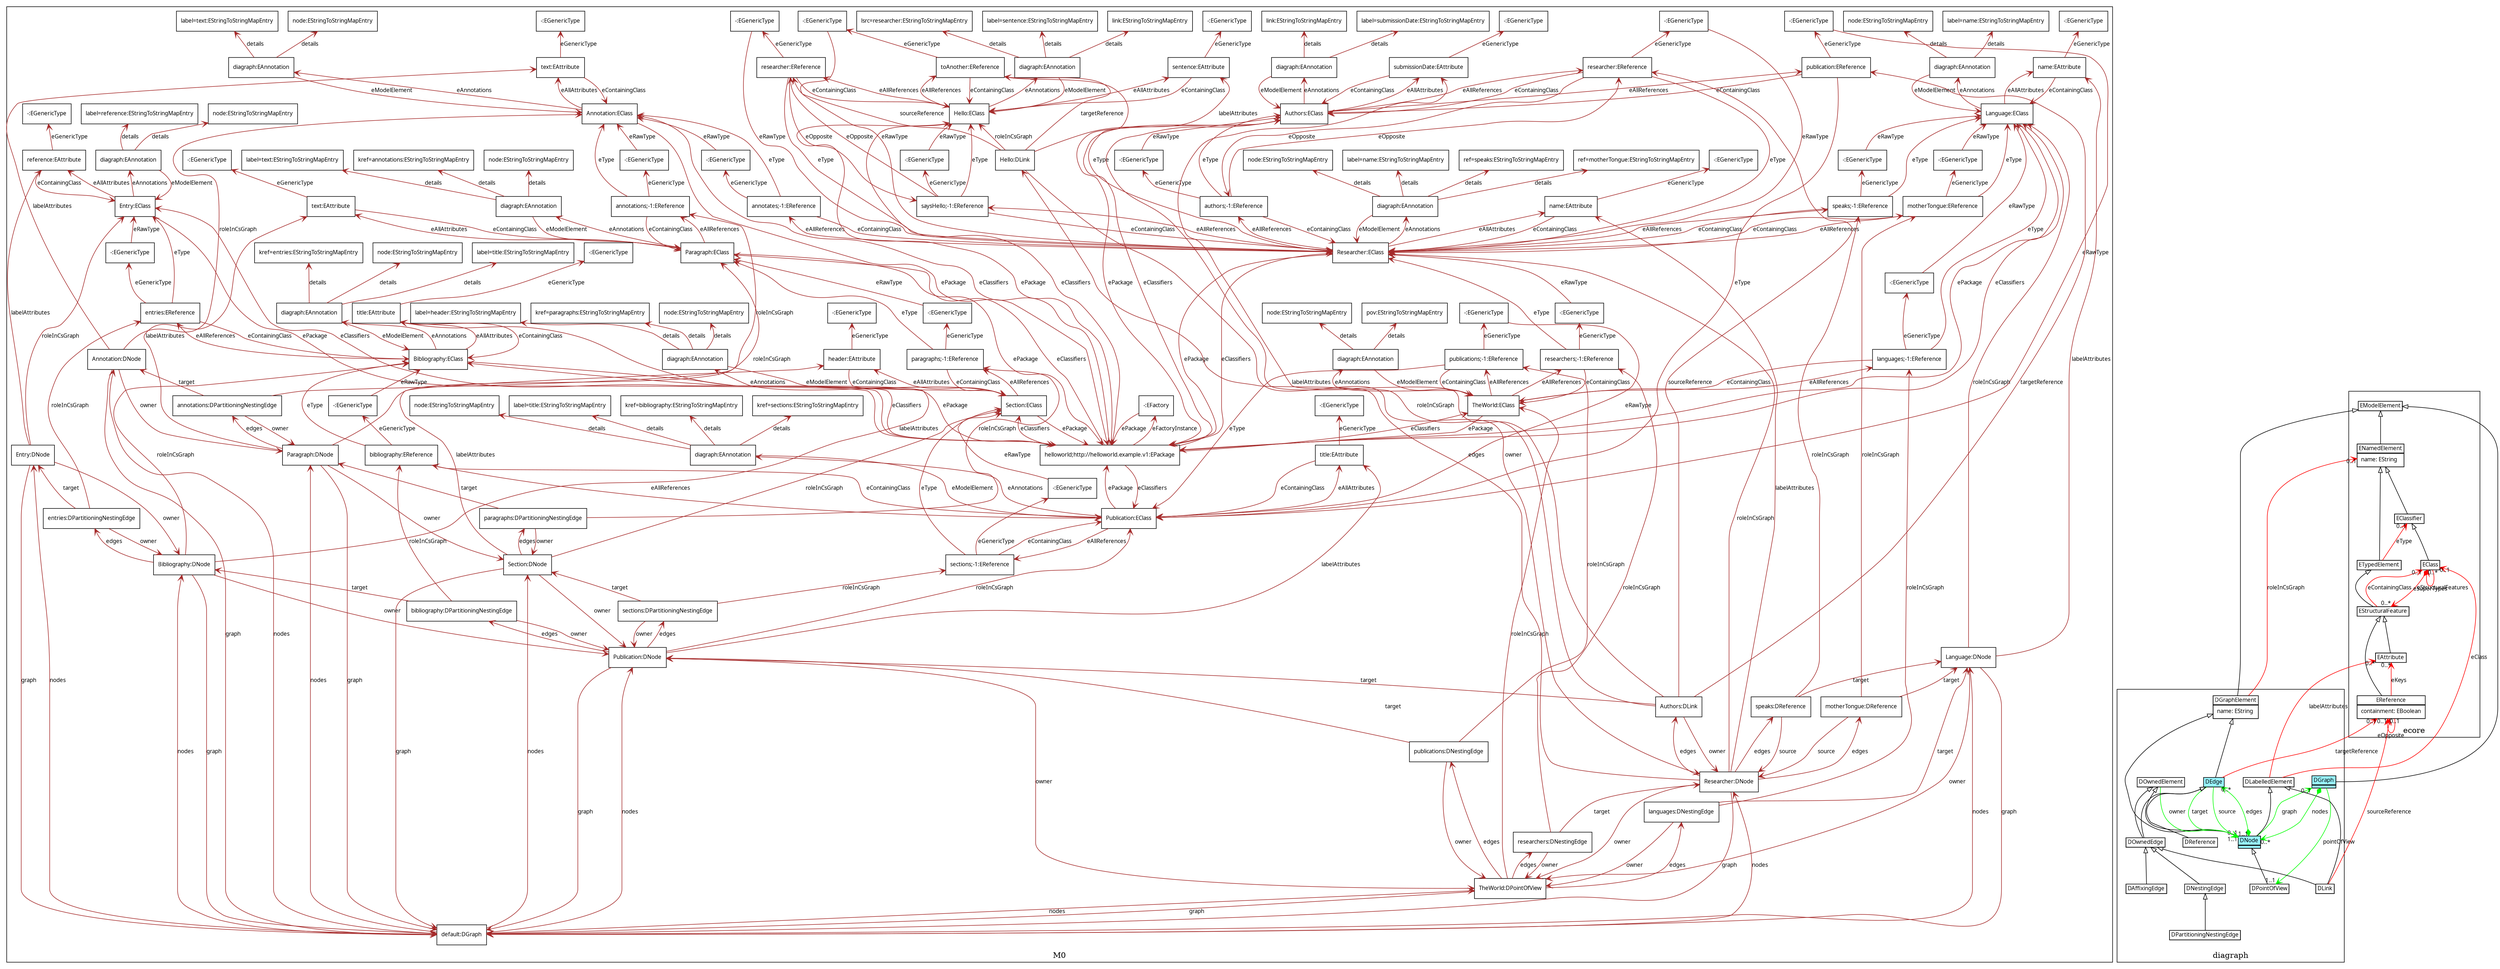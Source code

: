 digraph G { rankdir=BT  overlap = "scale" labelfloat = "true" node [fontname="Verdana", fontsize=10, shape=none] edge [fontname="Verdana", fontsize=10];
subgraph cluster_1 /*start subgraph 3*/{ node [fontname="Verdana",fontsize=10, shape="box" ] label="M0";
id23141412 [  shape="box"  label= "default:DGraph" ]
id8302170 [  shape="box"  label= "TheWorld:DPointOfView" ]
id19945951 [  shape="box"  label= "TheWorld:EClass" ]
id5213859 [  shape="box"  label= "diagraph:EAnnotation" ]
id18709978 [  shape="box"  label= "node:EStringToStringMapEntry" ]
id20023635 [  shape="box"  label= "pov:EStringToStringMapEntry" ]
id6575534 [  shape="box"  label= "helloworld;http://helloworld.example.v1:EPackage" ]
id19838750 [  shape="box"  label= "-:EFactory" ]
id19316843 [  shape="box"  label= "languages;-1:EReference" ]
id25420041 [  shape="box"  label= "Language:EClass" ]
id33038992 [  shape="box"  label= "diagraph:EAnnotation" ]
id27604631 [  shape="box"  label= "node:EStringToStringMapEntry" ]
id27469994 [  shape="box"  label= "label=name:EStringToStringMapEntry" ]
id19065033 [  shape="box"  label= "name:EAttribute" ]
id12761323 [  shape="box"  label= "-:EGenericType" ]
id19607627 [  shape="box"  label= "Researcher:EClass" ]
id33185050 [  shape="box"  label= "diagraph:EAnnotation" ]
id32931579 [  shape="box"  label= "node:EStringToStringMapEntry" ]
id700549 [  shape="box"  label= "label=name:EStringToStringMapEntry" ]
id30076111 [  shape="box"  label= "ref=speaks:EStringToStringMapEntry" ]
id25235477 [  shape="box"  label= "ref=motherTongue:EStringToStringMapEntry" ]
id7313359 [  shape="box"  label= "Hello:EClass" ]
id4648746 [  shape="box"  label= "diagraph:EAnnotation" ]
id16772381 [  shape="box"  label= "link:EStringToStringMapEntry" ]
id2633557 [  shape="box"  label= "lsrc=researcher:EStringToStringMapEntry" ]
id3906690 [  shape="box"  label= "label=sentence:EStringToStringMapEntry" ]
id5742980 [  shape="box"  label= "Publication:EClass" ]
id27282736 [  shape="box"  label= "diagraph:EAnnotation" ]
id19637975 [  shape="box"  label= "node:EStringToStringMapEntry" ]
id14069108 [  shape="box"  label= "label=title:EStringToStringMapEntry" ]
id1423840 [  shape="box"  label= "kref=bibliography:EStringToStringMapEntry" ]
id6175440 [  shape="box"  label= "kref=sections:EStringToStringMapEntry" ]
id19723987 [  shape="box"  label= "Section:EClass" ]
id6768254 [  shape="box"  label= "diagraph:EAnnotation" ]
id4536570 [  shape="box"  label= "node:EStringToStringMapEntry" ]
id10464884 [  shape="box"  label= "label=header:EStringToStringMapEntry" ]
id24543902 [  shape="box"  label= "kref=paragraphs:EStringToStringMapEntry" ]
id16828278 [  shape="box"  label= "Paragraph:EClass" ]
id24733257 [  shape="box"  label= "diagraph:EAnnotation" ]
id19547764 [  shape="box"  label= "node:EStringToStringMapEntry" ]
id7832554 [  shape="box"  label= "label=text:EStringToStringMapEntry" ]
id7702079 [  shape="box"  label= "kref=annotations:EStringToStringMapEntry" ]
id2561149 [  shape="box"  label= "Authors:EClass" ]
id29411507 [  shape="box"  label= "diagraph:EAnnotation" ]
id28870041 [  shape="box"  label= "link:EStringToStringMapEntry" ]
id21694431 [  shape="box"  label= "label=submissionDate:EStringToStringMapEntry" ]
id28461256 [  shape="box"  label= "Annotation:EClass" ]
id15847288 [  shape="box"  label= "diagraph:EAnnotation" ]
id23854573 [  shape="box"  label= "node:EStringToStringMapEntry" ]
id15462414 [  shape="box"  label= "label=text:EStringToStringMapEntry" ]
id29909270 [  shape="box"  label= "Bibliography:EClass" ]
id31283416 [  shape="box"  label= "diagraph:EAnnotation" ]
id15982150 [  shape="box"  label= "node:EStringToStringMapEntry" ]
id8776731 [  shape="box"  label= "label=title:EStringToStringMapEntry" ]
id5245418 [  shape="box"  label= "kref=entries:EStringToStringMapEntry" ]
id6162159 [  shape="box"  label= "Entry:EClass" ]
id12248553 [  shape="box"  label= "diagraph:EAnnotation" ]
id4998187 [  shape="box"  label= "node:EStringToStringMapEntry" ]
id17798257 [  shape="box"  label= "label=reference:EStringToStringMapEntry" ]
id644373 [  shape="box"  label= "reference:EAttribute" ]
id31104730 [  shape="box"  label= "-:EGenericType" ]
id6675333 [  shape="box"  label= "title:EAttribute" ]
id32706215 [  shape="box"  label= "-:EGenericType" ]
id32847724 [  shape="box"  label= "entries:EReference" ]
id4650736 [  shape="box"  label= "-:EGenericType" ]
id31649197 [  shape="box"  label= "text:EAttribute" ]
id16664142 [  shape="box"  label= "-:EGenericType" ]
id29458266 [  shape="box"  label= "submissionDate:EAttribute" ]
id28948141 [  shape="box"  label= "-:EGenericType" ]
id24667963 [  shape="box"  label= "publication:EReference" ]
id28309169 [  shape="box"  label= "title:EAttribute" ]
id25698283 [  shape="box"  label= "-:EGenericType" ]
id23919367 [  shape="box"  label= "sections;-1:EReference" ]
id30705996 [  shape="box"  label= "header:EAttribute" ]
id31961965 [  shape="box"  label= "-:EGenericType" ]
id8514003 [  shape="box"  label= "paragraphs;-1:EReference" ]
id18760944 [  shape="box"  label= "text:EAttribute" ]
id11857510 [  shape="box"  label= "-:EGenericType" ]
id4188450 [  shape="box"  label= "annotations;-1:EReference" ]
id9402691 [  shape="box"  label= "-:EGenericType" ]
id23212937 [  shape="box"  label= "-:EGenericType" ]
id2457779 [  shape="box"  label= "-:EGenericType" ]
id23199213 [  shape="box"  label= "bibliography:EReference" ]
id18693853 [  shape="box"  label= "-:EGenericType" ]
id17447266 [  shape="box"  label= "-:EGenericType" ]
id4027479 [  shape="box"  label= "researcher:EReference" ]
id32352163 [  shape="box"  label= "name:EAttribute" ]
id10554704 [  shape="box"  label= "-:EGenericType" ]
id4641925 [  shape="box"  label= "saysHello;-1:EReference" ]
id2790403 [  shape="box"  label= "sentence:EAttribute" ]
id24197364 [  shape="box"  label= "-:EGenericType" ]
id22770667 [  shape="box"  label= "toAnother:EReference" ]
id26795807 [  shape="box"  label= "motherTongue:EReference" ]
id5393177 [  shape="box"  label= "-:EGenericType" ]
id12611877 [  shape="box"  label= "speaks;-1:EReference" ]
id4470681 [  shape="box"  label= "-:EGenericType" ]
id6851307 [  shape="box"  label= "authors;-1:EReference" ]
id10371282 [  shape="box"  label= "-:EGenericType" ]
id28428664 [  shape="box"  label= "annotates;-1:EReference" ]
id19008539 [  shape="box"  label= "-:EGenericType" ]
id4768574 [  shape="box"  label= "-:EGenericType" ]
id17456183 [  shape="box"  label= "-:EGenericType" ]
id19680659 [  shape="box"  label= "researcher:EReference" ]
id26800268 [  shape="box"  label= "-:EGenericType" ]
id30967688 [  shape="box"  label= "-:EGenericType" ]
id11152412 [  shape="box"  label= "-:EGenericType" ]
id8023684 [  shape="box"  label= "researchers;-1:EReference" ]
id3539560 [  shape="box"  label= "-:EGenericType" ]
id9436934 [  shape="box"  label= "publications;-1:EReference" ]
id30934332 [  shape="box"  label= "-:EGenericType" ]
id20955323 [  shape="box"  label= "languages:DNestingEdge" ]
id8801067 [  shape="box"  label= "researchers:DNestingEdge" ]
id11610274 [  shape="box"  label= "publications:DNestingEdge" ]
id2508535 [  shape="box"  label= "Language:DNode" ]
id6129295 [  shape="box"  label= "Researcher:DNode" ]
id14869148 [  shape="box"  label= "Hello:DLink" ]
id25915973 [  shape="box"  label= "Authors:DLink" ]
id33240770 [  shape="box"  label= "speaks:DReference" ]
id29889322 [  shape="box"  label= "motherTongue:DReference" ]
id885623 [  shape="box"  label= "Publication:DNode" ]
id6436242 [  shape="box"  label= "bibliography:DPartitioningNestingEdge" ]
id27985270 [  shape="box"  label= "sections:DPartitioningNestingEdge" ]
id16803043 [  shape="box"  label= "Section:DNode" ]
id15976046 [  shape="box"  label= "paragraphs:DPartitioningNestingEdge" ]
id2773403 [  shape="box"  label= "Paragraph:DNode" ]
id6853776 [  shape="box"  label= "annotations:DPartitioningNestingEdge" ]
id21789789 [  shape="box"  label= "Annotation:DNode" ]
id23659532 [  shape="box"  label= "Bibliography:DNode" ]
id32604499 [  shape="box"  label= "entries:DPartitioningNestingEdge" ]
id24583853 [  shape="box"  label= "Entry:DNode" ]
}/*end subgraph*/
subgraph cluster_2 /*start subgraph 2*/{ label="ecore";
id31144620[label=<<TABLE  cellspacing="-1" cellpadding="0" border="0" > <!-- top  --> <TR><TD port="pid31144620"><TABLE bgcolor=".0 .0 1.0" cellspacing="-1" border="1" ><TR><TD>EModelElement</TD></TR>
</TABLE>
</TD></TR></TABLE>>];

id6015177[label=<<TABLE  cellspacing="-1" cellpadding="0" border="0" > <!-- top  --> <TR><TD port="pid6015177"><TABLE bgcolor=".0 .0 1.0" cellspacing="-1" border="1" ><TR><TD>ENamedElement</TD></TR>
<TR><TD><TABLE border="0">
<!-- attr 4  --><TR><TD port="pENamedElement_name" align="left">name: EString</TD></TR></TABLE></TD></TR>
</TABLE>
</TD></TR></TABLE>>];

id19372225[label=<<TABLE  cellspacing="-1" cellpadding="0" border="0" > <!-- top  --> <TR><TD port="pid19372225"><TABLE bgcolor=".0 .0 1.0" cellspacing="-1" border="1" ><TR><TD>EClassifier</TD></TR>
</TABLE>
</TD></TR></TABLE>>];

id22073172[label=<<TABLE  cellspacing="-1" cellpadding="0" border="0" > <!-- top  --> <TR><TD port="pid22073172"><TABLE bgcolor=".0 .0 1.0" cellspacing="-1" border="1" ><TR><TD>ETypedElement</TD></TR>
</TABLE>
</TD></TR></TABLE>>];

id26406437[label=<<TABLE  cellspacing="-1" cellpadding="0" border="0" > <!-- top  --> <TR><TD port="pid26406437"><TABLE bgcolor=".0 .0 1.0" cellspacing="-1" border="1" ><TR><TD>EStructuralFeature</TD></TR>
</TABLE>
</TD></TR></TABLE>>];

id17130743[label=<<TABLE  cellspacing="-1" cellpadding="0" border="0" > <!-- top  --> <TR><TD port="pid17130743"><TABLE bgcolor=".0 .0 1.0" cellspacing="-1" border="1" ><TR><TD>EClass</TD></TR>
</TABLE>
</TD></TR></TABLE>>];

id7655982[label=<<TABLE  cellspacing="-1" cellpadding="0" border="0" > <!-- top  --> <TR><TD port="pid7655982"><TABLE bgcolor=".0 .0 1.0" cellspacing="-1" border="1" ><TR><TD>EAttribute</TD></TR>
</TABLE>
</TD></TR></TABLE>>];

id31313247[label=<<TABLE  cellspacing="-1" cellpadding="0" border="0" > <!-- top  --> <TR><TD port="pid31313247"><TABLE bgcolor=".0 .0 1.0" cellspacing="-1" border="1" ><TR><TD>EReference</TD></TR>
<TR><TD><TABLE border="0">
<!-- attr 4  --><TR><TD port="pEReference_containment" align="left">containment: EBoolean</TD></TR></TABLE></TD></TR>
</TABLE>
</TD></TR></TABLE>>];

}/*end subgraph*/
subgraph cluster_268686 /*start subgraph 1*/{ 
label="diagraph";
id18697845[label=<<TABLE  cellspacing="-1" cellpadding="0" border="0" > <!-- top  --> <TR><TD port="pid18697845"><TABLE bgcolor=".0 .0 1.0" cellspacing="-1" border="1" ><TR><TD>DPointOfView</TD></TR>
</TABLE>
</TD></TR></TABLE>>];

id28432383[label=<<TABLE  cellspacing="-1" cellpadding="0" border="0" > <!-- top  --> <TR><TD port="pid28432383"><TABLE bgcolor="cadetblue1" cellspacing="-1" border="1" ><TR><TD>DGraph</TD></TR>
<TR><TD></TD></TR></TABLE>
</TD></TR></TABLE>>];

id10782905[label=<<TABLE  cellspacing="-1" cellpadding="0" border="0" > <!-- top  --> <TR><TD port="pid10782905"><TABLE bgcolor="cadetblue1" cellspacing="-1" border="1" ><TR><TD>DNode</TD></TR>
<TR><TD></TD></TR></TABLE>
</TD></TR></TABLE>>];

id11919482[label=<<TABLE  cellspacing="-1" cellpadding="0" border="0" > <!-- top  --> <TR><TD port="pid11919482"><TABLE bgcolor=".0 .0 1.0" cellspacing="-1" border="1" ><TR><TD>DGraphElement</TD></TR>
<TR><TD><TABLE border="0">
<!-- attr 4  --><TR><TD port="pDGraphElement_name" align="left">name: EString</TD></TR></TABLE></TD></TR>
</TABLE>
</TD></TR></TABLE>>];

id806641[label=<<TABLE  cellspacing="-1" cellpadding="0" border="0" > <!-- top  --> <TR><TD port="pid806641"><TABLE bgcolor=".0 .0 1.0" cellspacing="-1" border="1" ><TR><TD>DLabelledElement</TD></TR>
</TABLE>
</TD></TR></TABLE>>];

id1230280[label=<<TABLE  cellspacing="-1" cellpadding="0" border="0" > <!-- top  --> <TR><TD port="pid1230280"><TABLE bgcolor=".0 .0 1.0" cellspacing="-1" border="1" ><TR><TD>DOwnedElement</TD></TR>
</TABLE>
</TD></TR></TABLE>>];

id16723022[label=<<TABLE  cellspacing="-1" cellpadding="0" border="0" > <!-- top  --> <TR><TD port="pid16723022"><TABLE bgcolor="cadetblue1" cellspacing="-1" border="1" ><TR><TD>DEdge</TD></TR>
</TABLE>
</TD></TR></TABLE>>];

id7787695[label=<<TABLE  cellspacing="-1" cellpadding="0" border="0" > <!-- top  --> <TR><TD port="pid7787695"><TABLE bgcolor=".0 .0 1.0" cellspacing="-1" border="1" ><TR><TD>DLink</TD></TR>
</TABLE>
</TD></TR></TABLE>>];

id25520094[label=<<TABLE  cellspacing="-1" cellpadding="0" border="0" > <!-- top  --> <TR><TD port="pid25520094"><TABLE bgcolor=".0 .0 1.0" cellspacing="-1" border="1" ><TR><TD>DOwnedEdge</TD></TR>
</TABLE>
</TD></TR></TABLE>>];

id23481525[label=<<TABLE  cellspacing="-1" cellpadding="0" border="0" > <!-- top  --> <TR><TD port="pid23481525"><TABLE bgcolor=".0 .0 1.0" cellspacing="-1" border="1" ><TR><TD>DReference</TD></TR>
</TABLE>
</TD></TR></TABLE>>];

id20331600[label=<<TABLE  cellspacing="-1" cellpadding="0" border="0" > <!-- top  --> <TR><TD port="pid20331600"><TABLE bgcolor=".0 .0 1.0" cellspacing="-1" border="1" ><TR><TD>DNestingEdge</TD></TR>
</TABLE>
</TD></TR></TABLE>>];

id14397555[label=<<TABLE  cellspacing="-1" cellpadding="0" border="0" > <!-- top  --> <TR><TD port="pid14397555"><TABLE bgcolor=".0 .0 1.0" cellspacing="-1" border="1" ><TR><TD>DPartitioningNestingEdge</TD></TR>
</TABLE>
</TD></TR></TABLE>>];

id27317520[label=<<TABLE  cellspacing="-1" cellpadding="0" border="0" > <!-- top  --> <TR><TD port="pid27317520"><TABLE bgcolor=".0 .0 1.0" cellspacing="-1" border="1" ><TR><TD>DAffixingEdge</TD></TR>
</TABLE>
</TD></TR></TABLE>>];

}/*end subgraph*/
/*ecoreEdges*/

id18697845:pid18697845 -> id10782905:pid10782905 [color="black", arrowhead=empty ];
id28432383:pid28432383 -> id31144620:pid31144620 [color="black", arrowhead=empty ];
id6015177:pid6015177 -> id31144620:pid31144620 [color="black", arrowhead=empty ];
id11919482:pid11919482 -> id31144620:pid31144620 [color="black", arrowhead=empty ];
id10782905:pid10782905 -> id11919482:pid11919482 [color="black", arrowhead=empty ];
id19372225:pid19372225 -> id6015177:pid6015177 [color="black", arrowhead=empty ];
id22073172:pid22073172 -> id6015177:pid6015177 [color="black", arrowhead=empty ];
id26406437:pid26406437 -> id22073172:pid22073172 [color="black", arrowhead=empty ];
id17130743:pid17130743 -> id19372225:pid19372225 [color="black", arrowhead=empty ];
id7655982:pid7655982 -> id26406437:pid26406437 [color="black", arrowhead=empty ];
id10782905:pid10782905 -> id806641:pid806641 [color="black", arrowhead=empty ];
id10782905:pid10782905 -> id1230280:pid1230280 [color="black", arrowhead=empty ];
id31313247:pid31313247 -> id26406437:pid26406437 [color="black", arrowhead=empty ];
id16723022:pid16723022 -> id11919482:pid11919482 [color="black", arrowhead=empty ];
id25520094:pid25520094 -> id1230280:pid1230280 [color="black", arrowhead=empty ];
id25520094:pid25520094 -> id16723022:pid16723022 [color="black", arrowhead=empty ];
id7787695:pid7787695 -> id25520094:pid25520094 [color="black", arrowhead=empty ];
id7787695:pid7787695 -> id806641:pid806641 [color="black", arrowhead=empty ];
id23481525:pid23481525 -> id16723022:pid16723022 [color="black", arrowhead=empty ];
id20331600:pid20331600 -> id25520094:pid25520094 [color="black", arrowhead=empty ];
id14397555:pid14397555 -> id20331600:pid20331600 [color="black", arrowhead=empty ];
id27317520:pid27317520 -> id25520094:pid25520094 [color="black", arrowhead=empty ];
id10782905:pid10782905 -> id16723022:pid16723022 [color=green,dir=both,arrowtail=diamond,arrowhead=vee,headlabel="0..*",label="edges"];
id28432383:pid28432383 -> id10782905:pid10782905 [color=green,dir=both,arrowtail=diamond,arrowhead=vee,headlabel="0..*",label="nodes"];
id28432383:pid28432383 -> id18697845:pid18697845 [color=green,arrowhead=vee,headlabel="1..1",label="pointOfView"];
id10782905:pid10782905 -> id28432383:pid28432383 [color=green,arrowhead=vee,headlabel="0..1",label="graph"];
id1230280:pid1230280 -> id10782905:pid10782905 [color=green,arrowhead=vee,headlabel="0..1",label="owner"];
id16723022:pid16723022 -> id10782905:pid10782905 [color=green,arrowhead=vee,headlabel="1..1",label="target"];
id16723022:pid16723022 -> id10782905:pid10782905 [color=green,arrowhead=vee,headlabel="1..1",label="source"];
id11919482:pid11919482 -> id6015177:pid6015177 [color=red,arrowhead=vee,headlabel="0..1",label="roleInCsGraph"];
id17130743:pid17130743 -> id17130743:pid17130743 [color=red,arrowhead=vee,headlabel="0..*",label="eSuperTypes"];
id22073172:pid22073172 -> id19372225:pid19372225 [color=red,arrowhead=vee,headlabel="0..1",label="eType"];
id26406437:pid26406437 -> id17130743:pid17130743 [color=red,arrowhead=vee,headlabel="0..1",label="eContainingClass"];
id17130743:pid17130743 -> id26406437:pid26406437 [color=red,dir=both,arrowtail=diamond,arrowhead=vee,headlabel="0..*",label="eStructuralFeatures"];
id806641:pid806641 -> id17130743:pid17130743 [color=red,arrowhead=vee,headlabel="0..1",label="eClass"];
id806641:pid806641 -> id7655982:pid7655982 [color=red,arrowhead=vee,headlabel="0..*",label="labelAttributes"];
id31313247:pid31313247 -> id31313247:pid31313247 [color=red,arrowhead=vee,headlabel="0..1",label="eOpposite"];
id31313247:pid31313247 -> id7655982:pid7655982 [color=red,arrowhead=vee,headlabel="0..*",label="eKeys"];
id16723022:pid16723022 -> id31313247:pid31313247 [color=red,arrowhead=vee,headlabel="0..1",label="targetReference"];
id7787695:pid7787695 -> id31313247:pid31313247 [color=red,arrowhead=vee,headlabel="0..1",label="sourceReference"];
/*m0edges*/

id23141412 -> id8302170 [color=brown,arrowhead="vee",arrowsize="1" ,label="nodes"];
id8302170 -> id19945951 [color=brown,arrowhead="vee",arrowsize="1" ,label="roleInCsGraph"];
id19945951 -> id5213859 [color=brown,arrowhead="vee",arrowsize="1" ,label="eAnnotations"];
id5213859 -> id18709978 [color=brown,arrowhead="vee",arrowsize="1" ,label="details"];
id5213859 -> id20023635 [color=brown,arrowhead="vee",arrowsize="1" ,label="details"];
id5213859 -> id19945951 [color=brown,arrowhead="vee",arrowsize="1" ,label="eModelElement"];
id19945951 -> id6575534 [color=brown,arrowhead="vee",arrowsize="1" ,label="ePackage"];
id6575534 -> id19838750 [color=brown,arrowhead="vee",arrowsize="1" ,label="eFactoryInstance"];
id19838750 -> id6575534 [color=brown,arrowhead="vee",arrowsize="1" ,label="ePackage"];
id6575534 -> id19945951 [color=brown,arrowhead="vee",arrowsize="1" ,label="eClassifiers"];
id19945951 -> id19316843 [color=brown,arrowhead="vee",arrowsize="1" ,label="eAllReferences"];
id19316843 -> id25420041 [color=brown,arrowhead="vee",arrowsize="1" ,label="eType"];
id25420041 -> id33038992 [color=brown,arrowhead="vee",arrowsize="1" ,label="eAnnotations"];
id33038992 -> id27604631 [color=brown,arrowhead="vee",arrowsize="1" ,label="details"];
id33038992 -> id27469994 [color=brown,arrowhead="vee",arrowsize="1" ,label="details"];
id33038992 -> id25420041 [color=brown,arrowhead="vee",arrowsize="1" ,label="eModelElement"];
id25420041 -> id6575534 [color=brown,arrowhead="vee",arrowsize="1" ,label="ePackage"];
id6575534 -> id25420041 [color=brown,arrowhead="vee",arrowsize="1" ,label="eClassifiers"];
id25420041 -> id19065033 [color=brown,arrowhead="vee",arrowsize="1" ,label="eAllAttributes"];
id19065033 -> id12761323 [color=brown,arrowhead="vee",arrowsize="1" ,label="eGenericType"];
id19065033 -> id25420041 [color=brown,arrowhead="vee",arrowsize="1" ,label="eContainingClass"];
id6575534 -> id19607627 [color=brown,arrowhead="vee",arrowsize="1" ,label="eClassifiers"];
id19607627 -> id33185050 [color=brown,arrowhead="vee",arrowsize="1" ,label="eAnnotations"];
id33185050 -> id32931579 [color=brown,arrowhead="vee",arrowsize="1" ,label="details"];
id33185050 -> id700549 [color=brown,arrowhead="vee",arrowsize="1" ,label="details"];
id33185050 -> id30076111 [color=brown,arrowhead="vee",arrowsize="1" ,label="details"];
id33185050 -> id25235477 [color=brown,arrowhead="vee",arrowsize="1" ,label="details"];
id33185050 -> id19607627 [color=brown,arrowhead="vee",arrowsize="1" ,label="eModelElement"];
id19607627 -> id6575534 [color=brown,arrowhead="vee",arrowsize="1" ,label="ePackage"];
id6575534 -> id7313359 [color=brown,arrowhead="vee",arrowsize="1" ,label="eClassifiers"];
id7313359 -> id4648746 [color=brown,arrowhead="vee",arrowsize="1" ,label="eAnnotations"];
id4648746 -> id16772381 [color=brown,arrowhead="vee",arrowsize="1" ,label="details"];
id4648746 -> id2633557 [color=brown,arrowhead="vee",arrowsize="1" ,label="details"];
id4648746 -> id3906690 [color=brown,arrowhead="vee",arrowsize="1" ,label="details"];
id4648746 -> id7313359 [color=brown,arrowhead="vee",arrowsize="1" ,label="eModelElement"];
id7313359 -> id6575534 [color=brown,arrowhead="vee",arrowsize="1" ,label="ePackage"];
id6575534 -> id5742980 [color=brown,arrowhead="vee",arrowsize="1" ,label="eClassifiers"];
id5742980 -> id27282736 [color=brown,arrowhead="vee",arrowsize="1" ,label="eAnnotations"];
id27282736 -> id19637975 [color=brown,arrowhead="vee",arrowsize="1" ,label="details"];
id27282736 -> id14069108 [color=brown,arrowhead="vee",arrowsize="1" ,label="details"];
id27282736 -> id1423840 [color=brown,arrowhead="vee",arrowsize="1" ,label="details"];
id27282736 -> id6175440 [color=brown,arrowhead="vee",arrowsize="1" ,label="details"];
id27282736 -> id5742980 [color=brown,arrowhead="vee",arrowsize="1" ,label="eModelElement"];
id5742980 -> id6575534 [color=brown,arrowhead="vee",arrowsize="1" ,label="ePackage"];
id6575534 -> id19723987 [color=brown,arrowhead="vee",arrowsize="1" ,label="eClassifiers"];
id19723987 -> id6768254 [color=brown,arrowhead="vee",arrowsize="1" ,label="eAnnotations"];
id6768254 -> id4536570 [color=brown,arrowhead="vee",arrowsize="1" ,label="details"];
id6768254 -> id10464884 [color=brown,arrowhead="vee",arrowsize="1" ,label="details"];
id6768254 -> id24543902 [color=brown,arrowhead="vee",arrowsize="1" ,label="details"];
id6768254 -> id19723987 [color=brown,arrowhead="vee",arrowsize="1" ,label="eModelElement"];
id19723987 -> id6575534 [color=brown,arrowhead="vee",arrowsize="1" ,label="ePackage"];
id6575534 -> id16828278 [color=brown,arrowhead="vee",arrowsize="1" ,label="eClassifiers"];
id16828278 -> id24733257 [color=brown,arrowhead="vee",arrowsize="1" ,label="eAnnotations"];
id24733257 -> id19547764 [color=brown,arrowhead="vee",arrowsize="1" ,label="details"];
id24733257 -> id7832554 [color=brown,arrowhead="vee",arrowsize="1" ,label="details"];
id24733257 -> id7702079 [color=brown,arrowhead="vee",arrowsize="1" ,label="details"];
id24733257 -> id16828278 [color=brown,arrowhead="vee",arrowsize="1" ,label="eModelElement"];
id16828278 -> id6575534 [color=brown,arrowhead="vee",arrowsize="1" ,label="ePackage"];
id6575534 -> id2561149 [color=brown,arrowhead="vee",arrowsize="1" ,label="eClassifiers"];
id2561149 -> id29411507 [color=brown,arrowhead="vee",arrowsize="1" ,label="eAnnotations"];
id29411507 -> id28870041 [color=brown,arrowhead="vee",arrowsize="1" ,label="details"];
id29411507 -> id21694431 [color=brown,arrowhead="vee",arrowsize="1" ,label="details"];
id29411507 -> id2561149 [color=brown,arrowhead="vee",arrowsize="1" ,label="eModelElement"];
id2561149 -> id6575534 [color=brown,arrowhead="vee",arrowsize="1" ,label="ePackage"];
id6575534 -> id28461256 [color=brown,arrowhead="vee",arrowsize="1" ,label="eClassifiers"];
id28461256 -> id15847288 [color=brown,arrowhead="vee",arrowsize="1" ,label="eAnnotations"];
id15847288 -> id23854573 [color=brown,arrowhead="vee",arrowsize="1" ,label="details"];
id15847288 -> id15462414 [color=brown,arrowhead="vee",arrowsize="1" ,label="details"];
id15847288 -> id28461256 [color=brown,arrowhead="vee",arrowsize="1" ,label="eModelElement"];
id28461256 -> id6575534 [color=brown,arrowhead="vee",arrowsize="1" ,label="ePackage"];
id6575534 -> id29909270 [color=brown,arrowhead="vee",arrowsize="1" ,label="eClassifiers"];
id29909270 -> id31283416 [color=brown,arrowhead="vee",arrowsize="1" ,label="eAnnotations"];
id31283416 -> id15982150 [color=brown,arrowhead="vee",arrowsize="1" ,label="details"];
id31283416 -> id8776731 [color=brown,arrowhead="vee",arrowsize="1" ,label="details"];
id31283416 -> id5245418 [color=brown,arrowhead="vee",arrowsize="1" ,label="details"];
id31283416 -> id29909270 [color=brown,arrowhead="vee",arrowsize="1" ,label="eModelElement"];
id29909270 -> id6575534 [color=brown,arrowhead="vee",arrowsize="1" ,label="ePackage"];
id6575534 -> id6162159 [color=brown,arrowhead="vee",arrowsize="1" ,label="eClassifiers"];
id6162159 -> id12248553 [color=brown,arrowhead="vee",arrowsize="1" ,label="eAnnotations"];
id12248553 -> id4998187 [color=brown,arrowhead="vee",arrowsize="1" ,label="details"];
id12248553 -> id17798257 [color=brown,arrowhead="vee",arrowsize="1" ,label="details"];
id12248553 -> id6162159 [color=brown,arrowhead="vee",arrowsize="1" ,label="eModelElement"];
id6162159 -> id6575534 [color=brown,arrowhead="vee",arrowsize="1" ,label="ePackage"];
id6162159 -> id644373 [color=brown,arrowhead="vee",arrowsize="1" ,label="eAllAttributes"];
id644373 -> id31104730 [color=brown,arrowhead="vee",arrowsize="1" ,label="eGenericType"];
id644373 -> id6162159 [color=brown,arrowhead="vee",arrowsize="1" ,label="eContainingClass"];
id29909270 -> id6675333 [color=brown,arrowhead="vee",arrowsize="1" ,label="eAllAttributes"];
id6675333 -> id32706215 [color=brown,arrowhead="vee",arrowsize="1" ,label="eGenericType"];
id6675333 -> id29909270 [color=brown,arrowhead="vee",arrowsize="1" ,label="eContainingClass"];
id29909270 -> id32847724 [color=brown,arrowhead="vee",arrowsize="1" ,label="eAllReferences"];
id32847724 -> id6162159 [color=brown,arrowhead="vee",arrowsize="1" ,label="eType"];
id32847724 -> id4650736 [color=brown,arrowhead="vee",arrowsize="1" ,label="eGenericType"];
id4650736 -> id6162159 [color=brown,arrowhead="vee",arrowsize="1" ,label="eRawType"];
id32847724 -> id29909270 [color=brown,arrowhead="vee",arrowsize="1" ,label="eContainingClass"];
id28461256 -> id31649197 [color=brown,arrowhead="vee",arrowsize="1" ,label="eAllAttributes"];
id31649197 -> id16664142 [color=brown,arrowhead="vee",arrowsize="1" ,label="eGenericType"];
id31649197 -> id28461256 [color=brown,arrowhead="vee",arrowsize="1" ,label="eContainingClass"];
id2561149 -> id29458266 [color=brown,arrowhead="vee",arrowsize="1" ,label="eAllAttributes"];
id29458266 -> id28948141 [color=brown,arrowhead="vee",arrowsize="1" ,label="eGenericType"];
id29458266 -> id2561149 [color=brown,arrowhead="vee",arrowsize="1" ,label="eContainingClass"];
id2561149 -> id24667963 [color=brown,arrowhead="vee",arrowsize="1" ,label="eAllReferences"];
id24667963 -> id5742980 [color=brown,arrowhead="vee",arrowsize="1" ,label="eType"];
id5742980 -> id28309169 [color=brown,arrowhead="vee",arrowsize="1" ,label="eAllAttributes"];
id28309169 -> id25698283 [color=brown,arrowhead="vee",arrowsize="1" ,label="eGenericType"];
id28309169 -> id5742980 [color=brown,arrowhead="vee",arrowsize="1" ,label="eContainingClass"];
id5742980 -> id23919367 [color=brown,arrowhead="vee",arrowsize="1" ,label="eAllReferences"];
id23919367 -> id19723987 [color=brown,arrowhead="vee",arrowsize="1" ,label="eType"];
id19723987 -> id30705996 [color=brown,arrowhead="vee",arrowsize="1" ,label="eAllAttributes"];
id30705996 -> id31961965 [color=brown,arrowhead="vee",arrowsize="1" ,label="eGenericType"];
id30705996 -> id19723987 [color=brown,arrowhead="vee",arrowsize="1" ,label="eContainingClass"];
id19723987 -> id8514003 [color=brown,arrowhead="vee",arrowsize="1" ,label="eAllReferences"];
id8514003 -> id16828278 [color=brown,arrowhead="vee",arrowsize="1" ,label="eType"];
id16828278 -> id18760944 [color=brown,arrowhead="vee",arrowsize="1" ,label="eAllAttributes"];
id18760944 -> id11857510 [color=brown,arrowhead="vee",arrowsize="1" ,label="eGenericType"];
id18760944 -> id16828278 [color=brown,arrowhead="vee",arrowsize="1" ,label="eContainingClass"];
id16828278 -> id4188450 [color=brown,arrowhead="vee",arrowsize="1" ,label="eAllReferences"];
id4188450 -> id28461256 [color=brown,arrowhead="vee",arrowsize="1" ,label="eType"];
id4188450 -> id9402691 [color=brown,arrowhead="vee",arrowsize="1" ,label="eGenericType"];
id9402691 -> id28461256 [color=brown,arrowhead="vee",arrowsize="1" ,label="eRawType"];
id4188450 -> id16828278 [color=brown,arrowhead="vee",arrowsize="1" ,label="eContainingClass"];
id8514003 -> id23212937 [color=brown,arrowhead="vee",arrowsize="1" ,label="eGenericType"];
id23212937 -> id16828278 [color=brown,arrowhead="vee",arrowsize="1" ,label="eRawType"];
id8514003 -> id19723987 [color=brown,arrowhead="vee",arrowsize="1" ,label="eContainingClass"];
id23919367 -> id2457779 [color=brown,arrowhead="vee",arrowsize="1" ,label="eGenericType"];
id2457779 -> id19723987 [color=brown,arrowhead="vee",arrowsize="1" ,label="eRawType"];
id23919367 -> id5742980 [color=brown,arrowhead="vee",arrowsize="1" ,label="eContainingClass"];
id5742980 -> id23199213 [color=brown,arrowhead="vee",arrowsize="1" ,label="eAllReferences"];
id23199213 -> id29909270 [color=brown,arrowhead="vee",arrowsize="1" ,label="eType"];
id23199213 -> id18693853 [color=brown,arrowhead="vee",arrowsize="1" ,label="eGenericType"];
id18693853 -> id29909270 [color=brown,arrowhead="vee",arrowsize="1" ,label="eRawType"];
id23199213 -> id5742980 [color=brown,arrowhead="vee",arrowsize="1" ,label="eContainingClass"];
id24667963 -> id17447266 [color=brown,arrowhead="vee",arrowsize="1" ,label="eGenericType"];
id17447266 -> id5742980 [color=brown,arrowhead="vee",arrowsize="1" ,label="eRawType"];
id24667963 -> id2561149 [color=brown,arrowhead="vee",arrowsize="1" ,label="eContainingClass"];
id2561149 -> id4027479 [color=brown,arrowhead="vee",arrowsize="1" ,label="eAllReferences"];
id4027479 -> id19607627 [color=brown,arrowhead="vee",arrowsize="1" ,label="eType"];
id19607627 -> id32352163 [color=brown,arrowhead="vee",arrowsize="1" ,label="eAllAttributes"];
id32352163 -> id10554704 [color=brown,arrowhead="vee",arrowsize="1" ,label="eGenericType"];
id32352163 -> id19607627 [color=brown,arrowhead="vee",arrowsize="1" ,label="eContainingClass"];
id19607627 -> id4641925 [color=brown,arrowhead="vee",arrowsize="1" ,label="eAllReferences"];
id4641925 -> id7313359 [color=brown,arrowhead="vee",arrowsize="1" ,label="eType"];
id7313359 -> id2790403 [color=brown,arrowhead="vee",arrowsize="1" ,label="eAllAttributes"];
id2790403 -> id24197364 [color=brown,arrowhead="vee",arrowsize="1" ,label="eGenericType"];
id2790403 -> id7313359 [color=brown,arrowhead="vee",arrowsize="1" ,label="eContainingClass"];
id7313359 -> id22770667 [color=brown,arrowhead="vee",arrowsize="1" ,label="eAllReferences"];
id22770667 -> id19607627 [color=brown,arrowhead="vee",arrowsize="1" ,label="eType"];
id19607627 -> id26795807 [color=brown,arrowhead="vee",arrowsize="1" ,label="eAllReferences"];
id26795807 -> id25420041 [color=brown,arrowhead="vee",arrowsize="1" ,label="eType"];
id26795807 -> id5393177 [color=brown,arrowhead="vee",arrowsize="1" ,label="eGenericType"];
id5393177 -> id25420041 [color=brown,arrowhead="vee",arrowsize="1" ,label="eRawType"];
id26795807 -> id19607627 [color=brown,arrowhead="vee",arrowsize="1" ,label="eContainingClass"];
id19607627 -> id12611877 [color=brown,arrowhead="vee",arrowsize="1" ,label="eAllReferences"];
id12611877 -> id25420041 [color=brown,arrowhead="vee",arrowsize="1" ,label="eType"];
id12611877 -> id4470681 [color=brown,arrowhead="vee",arrowsize="1" ,label="eGenericType"];
id4470681 -> id25420041 [color=brown,arrowhead="vee",arrowsize="1" ,label="eRawType"];
id12611877 -> id19607627 [color=brown,arrowhead="vee",arrowsize="1" ,label="eContainingClass"];
id19607627 -> id6851307 [color=brown,arrowhead="vee",arrowsize="1" ,label="eAllReferences"];
id6851307 -> id2561149 [color=brown,arrowhead="vee",arrowsize="1" ,label="eType"];
id6851307 -> id10371282 [color=brown,arrowhead="vee",arrowsize="1" ,label="eGenericType"];
id10371282 -> id2561149 [color=brown,arrowhead="vee",arrowsize="1" ,label="eRawType"];
id6851307 -> id19607627 [color=brown,arrowhead="vee",arrowsize="1" ,label="eContainingClass"];
id19607627 -> id28428664 [color=brown,arrowhead="vee",arrowsize="1" ,label="eAllReferences"];
id28428664 -> id28461256 [color=brown,arrowhead="vee",arrowsize="1" ,label="eType"];
id28428664 -> id19008539 [color=brown,arrowhead="vee",arrowsize="1" ,label="eGenericType"];
id19008539 -> id28461256 [color=brown,arrowhead="vee",arrowsize="1" ,label="eRawType"];
id28428664 -> id19607627 [color=brown,arrowhead="vee",arrowsize="1" ,label="eContainingClass"];
id6851307 -> id4027479 [color=brown,arrowhead="vee",arrowsize="1" ,label="eOpposite"];
id4027479 -> id4768574 [color=brown,arrowhead="vee",arrowsize="1" ,label="eGenericType"];
id4768574 -> id19607627 [color=brown,arrowhead="vee",arrowsize="1" ,label="eRawType"];
id4027479 -> id2561149 [color=brown,arrowhead="vee",arrowsize="1" ,label="eContainingClass"];
id4027479 -> id6851307 [color=brown,arrowhead="vee",arrowsize="1" ,label="eOpposite"];
id22770667 -> id17456183 [color=brown,arrowhead="vee",arrowsize="1" ,label="eGenericType"];
id17456183 -> id19607627 [color=brown,arrowhead="vee",arrowsize="1" ,label="eRawType"];
id22770667 -> id7313359 [color=brown,arrowhead="vee",arrowsize="1" ,label="eContainingClass"];
id7313359 -> id19680659 [color=brown,arrowhead="vee",arrowsize="1" ,label="eAllReferences"];
id19680659 -> id19607627 [color=brown,arrowhead="vee",arrowsize="1" ,label="eType"];
id19680659 -> id26800268 [color=brown,arrowhead="vee",arrowsize="1" ,label="eGenericType"];
id26800268 -> id19607627 [color=brown,arrowhead="vee",arrowsize="1" ,label="eRawType"];
id19680659 -> id7313359 [color=brown,arrowhead="vee",arrowsize="1" ,label="eContainingClass"];
id19680659 -> id4641925 [color=brown,arrowhead="vee",arrowsize="1" ,label="eOpposite"];
id4641925 -> id30967688 [color=brown,arrowhead="vee",arrowsize="1" ,label="eGenericType"];
id30967688 -> id7313359 [color=brown,arrowhead="vee",arrowsize="1" ,label="eRawType"];
id4641925 -> id19607627 [color=brown,arrowhead="vee",arrowsize="1" ,label="eContainingClass"];
id4641925 -> id19680659 [color=brown,arrowhead="vee",arrowsize="1" ,label="eOpposite"];
id19316843 -> id11152412 [color=brown,arrowhead="vee",arrowsize="1" ,label="eGenericType"];
id11152412 -> id25420041 [color=brown,arrowhead="vee",arrowsize="1" ,label="eRawType"];
id19316843 -> id19945951 [color=brown,arrowhead="vee",arrowsize="1" ,label="eContainingClass"];
id19945951 -> id8023684 [color=brown,arrowhead="vee",arrowsize="1" ,label="eAllReferences"];
id8023684 -> id19607627 [color=brown,arrowhead="vee",arrowsize="1" ,label="eType"];
id8023684 -> id3539560 [color=brown,arrowhead="vee",arrowsize="1" ,label="eGenericType"];
id3539560 -> id19607627 [color=brown,arrowhead="vee",arrowsize="1" ,label="eRawType"];
id8023684 -> id19945951 [color=brown,arrowhead="vee",arrowsize="1" ,label="eContainingClass"];
id19945951 -> id9436934 [color=brown,arrowhead="vee",arrowsize="1" ,label="eAllReferences"];
id9436934 -> id5742980 [color=brown,arrowhead="vee",arrowsize="1" ,label="eType"];
id9436934 -> id30934332 [color=brown,arrowhead="vee",arrowsize="1" ,label="eGenericType"];
id30934332 -> id5742980 [color=brown,arrowhead="vee",arrowsize="1" ,label="eRawType"];
id9436934 -> id19945951 [color=brown,arrowhead="vee",arrowsize="1" ,label="eContainingClass"];
id8302170 -> id20955323 [color=brown,arrowhead="vee",arrowsize="1" ,label="edges"];
id20955323 -> id8302170 [color=brown,arrowhead="vee",arrowsize="1" ,label="owner"];
id8302170 -> id8801067 [color=brown,arrowhead="vee",arrowsize="1" ,label="edges"];
id8801067 -> id8302170 [color=brown,arrowhead="vee",arrowsize="1" ,label="owner"];
id8302170 -> id11610274 [color=brown,arrowhead="vee",arrowsize="1" ,label="edges"];
id11610274 -> id8302170 [color=brown,arrowhead="vee",arrowsize="1" ,label="owner"];
id8302170 -> id23141412 [color=brown,arrowhead="vee",arrowsize="1" ,label="graph"];
id23141412 -> id2508535 [color=brown,arrowhead="vee",arrowsize="1" ,label="nodes"];
id2508535 -> id25420041 [color=brown,arrowhead="vee",arrowsize="1" ,label="roleInCsGraph"];
id2508535 -> id19065033 [color=brown,arrowhead="vee",arrowsize="1" ,label="labelAttributes"];
id2508535 -> id8302170 [color=brown,arrowhead="vee",arrowsize="1" ,label="owner"];
id2508535 -> id23141412 [color=brown,arrowhead="vee",arrowsize="1" ,label="graph"];
id23141412 -> id6129295 [color=brown,arrowhead="vee",arrowsize="1" ,label="nodes"];
id6129295 -> id19607627 [color=brown,arrowhead="vee",arrowsize="1" ,label="roleInCsGraph"];
id6129295 -> id32352163 [color=brown,arrowhead="vee",arrowsize="1" ,label="labelAttributes"];
id6129295 -> id8302170 [color=brown,arrowhead="vee",arrowsize="1" ,label="owner"];
id6129295 -> id14869148 [color=brown,arrowhead="vee",arrowsize="1" ,label="edges"];
id14869148 -> id6129295 [color=brown,arrowhead="vee",arrowsize="1" ,label="owner"];
id6129295 -> id25915973 [color=brown,arrowhead="vee",arrowsize="1" ,label="edges"];
id25915973 -> id6129295 [color=brown,arrowhead="vee",arrowsize="1" ,label="owner"];
id6129295 -> id33240770 [color=brown,arrowhead="vee",arrowsize="1" ,label="edges"];
id33240770 -> id12611877 [color=brown,arrowhead="vee",arrowsize="1" ,label="roleInCsGraph"];
id33240770 -> id2508535 [color=brown,arrowhead="vee",arrowsize="1" ,label="target"];
id33240770 -> id6129295 [color=brown,arrowhead="vee",arrowsize="1" ,label="source"];
id6129295 -> id29889322 [color=brown,arrowhead="vee",arrowsize="1" ,label="edges"];
id29889322 -> id26795807 [color=brown,arrowhead="vee",arrowsize="1" ,label="roleInCsGraph"];
id29889322 -> id2508535 [color=brown,arrowhead="vee",arrowsize="1" ,label="target"];
id29889322 -> id6129295 [color=brown,arrowhead="vee",arrowsize="1" ,label="source"];
id6129295 -> id23141412 [color=brown,arrowhead="vee",arrowsize="1" ,label="graph"];
id23141412 -> id885623 [color=brown,arrowhead="vee",arrowsize="1" ,label="nodes"];
id885623 -> id5742980 [color=brown,arrowhead="vee",arrowsize="1" ,label="roleInCsGraph"];
id885623 -> id28309169 [color=brown,arrowhead="vee",arrowsize="1" ,label="labelAttributes"];
id885623 -> id8302170 [color=brown,arrowhead="vee",arrowsize="1" ,label="owner"];
id885623 -> id6436242 [color=brown,arrowhead="vee",arrowsize="1" ,label="edges"];
id6436242 -> id885623 [color=brown,arrowhead="vee",arrowsize="1" ,label="owner"];
id885623 -> id27985270 [color=brown,arrowhead="vee",arrowsize="1" ,label="edges"];
id27985270 -> id885623 [color=brown,arrowhead="vee",arrowsize="1" ,label="owner"];
id885623 -> id23141412 [color=brown,arrowhead="vee",arrowsize="1" ,label="graph"];
id23141412 -> id16803043 [color=brown,arrowhead="vee",arrowsize="1" ,label="nodes"];
id16803043 -> id19723987 [color=brown,arrowhead="vee",arrowsize="1" ,label="roleInCsGraph"];
id16803043 -> id30705996 [color=brown,arrowhead="vee",arrowsize="1" ,label="labelAttributes"];
id16803043 -> id885623 [color=brown,arrowhead="vee",arrowsize="1" ,label="owner"];
id16803043 -> id15976046 [color=brown,arrowhead="vee",arrowsize="1" ,label="edges"];
id15976046 -> id16803043 [color=brown,arrowhead="vee",arrowsize="1" ,label="owner"];
id16803043 -> id23141412 [color=brown,arrowhead="vee",arrowsize="1" ,label="graph"];
id23141412 -> id2773403 [color=brown,arrowhead="vee",arrowsize="1" ,label="nodes"];
id2773403 -> id16828278 [color=brown,arrowhead="vee",arrowsize="1" ,label="roleInCsGraph"];
id2773403 -> id18760944 [color=brown,arrowhead="vee",arrowsize="1" ,label="labelAttributes"];
id2773403 -> id16803043 [color=brown,arrowhead="vee",arrowsize="1" ,label="owner"];
id2773403 -> id6853776 [color=brown,arrowhead="vee",arrowsize="1" ,label="edges"];
id6853776 -> id2773403 [color=brown,arrowhead="vee",arrowsize="1" ,label="owner"];
id2773403 -> id23141412 [color=brown,arrowhead="vee",arrowsize="1" ,label="graph"];
id23141412 -> id21789789 [color=brown,arrowhead="vee",arrowsize="1" ,label="nodes"];
id21789789 -> id28461256 [color=brown,arrowhead="vee",arrowsize="1" ,label="roleInCsGraph"];
id21789789 -> id31649197 [color=brown,arrowhead="vee",arrowsize="1" ,label="labelAttributes"];
id21789789 -> id2773403 [color=brown,arrowhead="vee",arrowsize="1" ,label="owner"];
id21789789 -> id23141412 [color=brown,arrowhead="vee",arrowsize="1" ,label="graph"];
id23141412 -> id23659532 [color=brown,arrowhead="vee",arrowsize="1" ,label="nodes"];
id23659532 -> id29909270 [color=brown,arrowhead="vee",arrowsize="1" ,label="roleInCsGraph"];
id23659532 -> id6675333 [color=brown,arrowhead="vee",arrowsize="1" ,label="labelAttributes"];
id23659532 -> id885623 [color=brown,arrowhead="vee",arrowsize="1" ,label="owner"];
id23659532 -> id32604499 [color=brown,arrowhead="vee",arrowsize="1" ,label="edges"];
id32604499 -> id23659532 [color=brown,arrowhead="vee",arrowsize="1" ,label="owner"];
id23659532 -> id23141412 [color=brown,arrowhead="vee",arrowsize="1" ,label="graph"];
id23141412 -> id24583853 [color=brown,arrowhead="vee",arrowsize="1" ,label="nodes"];
id24583853 -> id6162159 [color=brown,arrowhead="vee",arrowsize="1" ,label="roleInCsGraph"];
id24583853 -> id644373 [color=brown,arrowhead="vee",arrowsize="1" ,label="labelAttributes"];
id24583853 -> id23659532 [color=brown,arrowhead="vee",arrowsize="1" ,label="owner"];
id24583853 -> id23141412 [color=brown,arrowhead="vee",arrowsize="1" ,label="graph"];
id32604499 -> id32847724 [color=brown,arrowhead="vee",arrowsize="1" ,label="roleInCsGraph"];
id32604499 -> id24583853 [color=brown,arrowhead="vee",arrowsize="1" ,label="target"];
id6853776 -> id4188450 [color=brown,arrowhead="vee",arrowsize="1" ,label="roleInCsGraph"];
id6853776 -> id21789789 [color=brown,arrowhead="vee",arrowsize="1" ,label="target"];
id15976046 -> id8514003 [color=brown,arrowhead="vee",arrowsize="1" ,label="roleInCsGraph"];
id15976046 -> id2773403 [color=brown,arrowhead="vee",arrowsize="1" ,label="target"];
id27985270 -> id23919367 [color=brown,arrowhead="vee",arrowsize="1" ,label="roleInCsGraph"];
id27985270 -> id16803043 [color=brown,arrowhead="vee",arrowsize="1" ,label="target"];
id6436242 -> id23199213 [color=brown,arrowhead="vee",arrowsize="1" ,label="roleInCsGraph"];
id6436242 -> id23659532 [color=brown,arrowhead="vee",arrowsize="1" ,label="target"];
id25915973 -> id2561149 [color=brown,arrowhead="vee",arrowsize="1" ,label="roleInCsGraph"];
id25915973 -> id885623 [color=brown,arrowhead="vee",arrowsize="1" ,label="target"];
id25915973 -> id24667963 [color=brown,arrowhead="vee",arrowsize="1" ,label="targetReference"];
id25915973 -> id29458266 [color=brown,arrowhead="vee",arrowsize="1" ,label="labelAttributes"];
id25915973 -> id4027479 [color=brown,arrowhead="vee",arrowsize="1" ,label="sourceReference"];
id14869148 -> id7313359 [color=brown,arrowhead="vee",arrowsize="1" ,label="roleInCsGraph"];
id14869148 -> id22770667 [color=brown,arrowhead="vee",arrowsize="1" ,label="targetReference"];
id14869148 -> id2790403 [color=brown,arrowhead="vee",arrowsize="1" ,label="labelAttributes"];
id14869148 -> id19680659 [color=brown,arrowhead="vee",arrowsize="1" ,label="sourceReference"];
id11610274 -> id9436934 [color=brown,arrowhead="vee",arrowsize="1" ,label="roleInCsGraph"];
id11610274 -> id885623 [color=brown,arrowhead="vee",arrowsize="1" ,label="target"];
id8801067 -> id8023684 [color=brown,arrowhead="vee",arrowsize="1" ,label="roleInCsGraph"];
id8801067 -> id6129295 [color=brown,arrowhead="vee",arrowsize="1" ,label="target"];
id20955323 -> id19316843 [color=brown,arrowhead="vee",arrowsize="1" ,label="roleInCsGraph"];
id20955323 -> id2508535 [color=brown,arrowhead="vee",arrowsize="1" ,label="target"];
/*edges*/

}/*end graph*/
